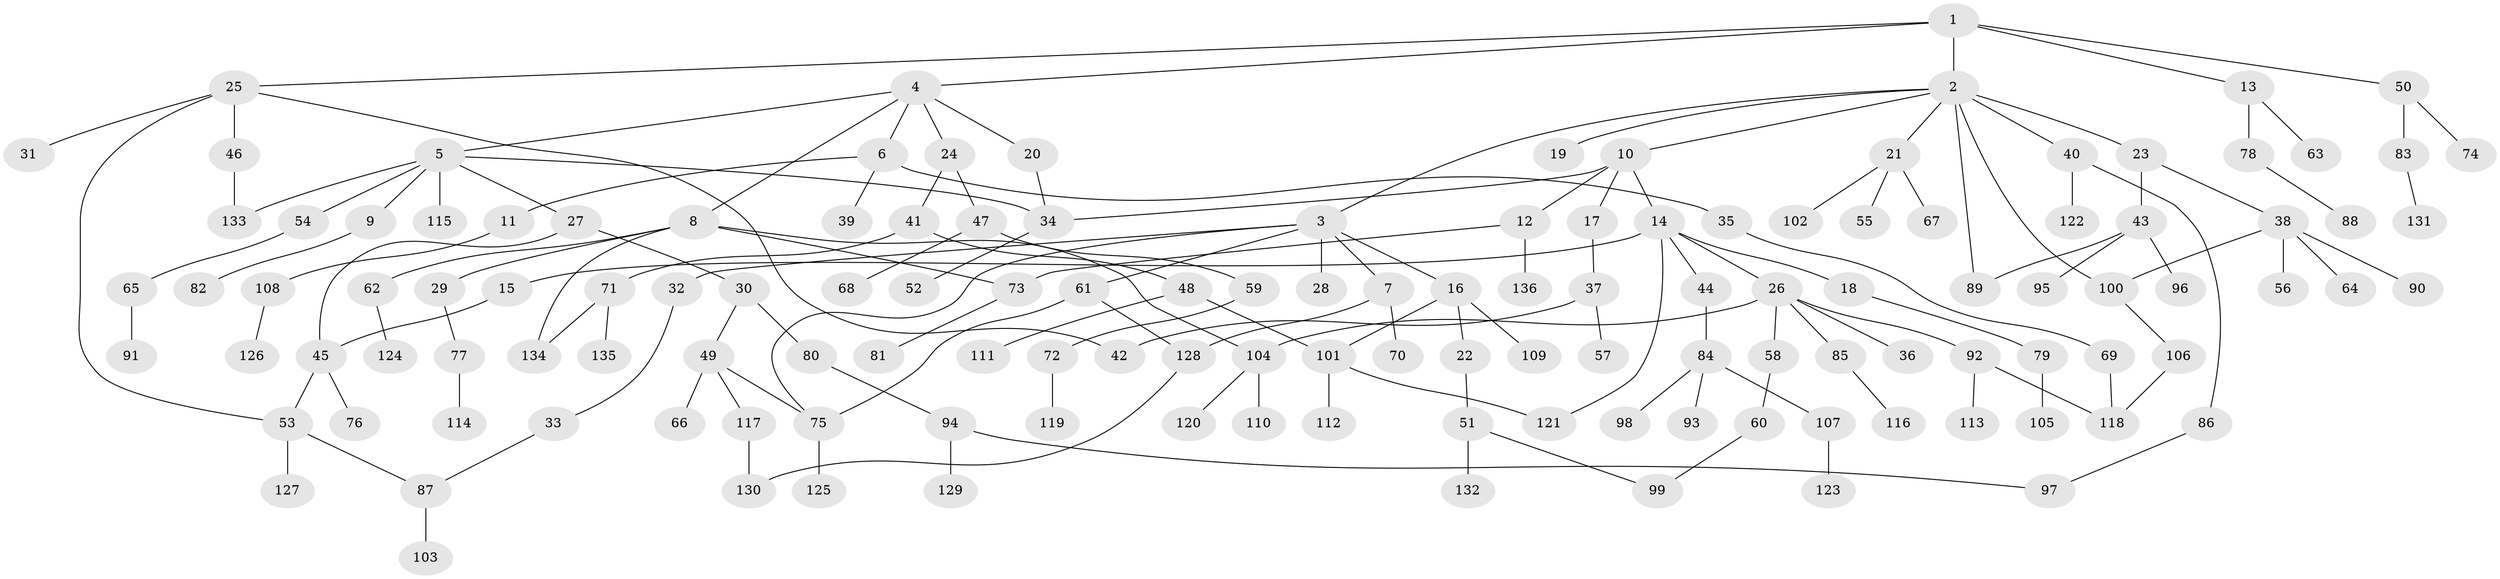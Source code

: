 // Generated by graph-tools (version 1.1) at 2025/49/03/09/25 03:49:27]
// undirected, 136 vertices, 157 edges
graph export_dot {
graph [start="1"]
  node [color=gray90,style=filled];
  1;
  2;
  3;
  4;
  5;
  6;
  7;
  8;
  9;
  10;
  11;
  12;
  13;
  14;
  15;
  16;
  17;
  18;
  19;
  20;
  21;
  22;
  23;
  24;
  25;
  26;
  27;
  28;
  29;
  30;
  31;
  32;
  33;
  34;
  35;
  36;
  37;
  38;
  39;
  40;
  41;
  42;
  43;
  44;
  45;
  46;
  47;
  48;
  49;
  50;
  51;
  52;
  53;
  54;
  55;
  56;
  57;
  58;
  59;
  60;
  61;
  62;
  63;
  64;
  65;
  66;
  67;
  68;
  69;
  70;
  71;
  72;
  73;
  74;
  75;
  76;
  77;
  78;
  79;
  80;
  81;
  82;
  83;
  84;
  85;
  86;
  87;
  88;
  89;
  90;
  91;
  92;
  93;
  94;
  95;
  96;
  97;
  98;
  99;
  100;
  101;
  102;
  103;
  104;
  105;
  106;
  107;
  108;
  109;
  110;
  111;
  112;
  113;
  114;
  115;
  116;
  117;
  118;
  119;
  120;
  121;
  122;
  123;
  124;
  125;
  126;
  127;
  128;
  129;
  130;
  131;
  132;
  133;
  134;
  135;
  136;
  1 -- 2;
  1 -- 4;
  1 -- 13;
  1 -- 25;
  1 -- 50;
  2 -- 3;
  2 -- 10;
  2 -- 19;
  2 -- 21;
  2 -- 23;
  2 -- 40;
  2 -- 89;
  2 -- 100;
  3 -- 7;
  3 -- 16;
  3 -- 28;
  3 -- 32;
  3 -- 61;
  3 -- 75;
  4 -- 5;
  4 -- 6;
  4 -- 8;
  4 -- 20;
  4 -- 24;
  5 -- 9;
  5 -- 27;
  5 -- 54;
  5 -- 115;
  5 -- 133;
  5 -- 34;
  6 -- 11;
  6 -- 35;
  6 -- 39;
  7 -- 70;
  7 -- 128;
  8 -- 29;
  8 -- 62;
  8 -- 134;
  8 -- 104;
  8 -- 73;
  9 -- 82;
  10 -- 12;
  10 -- 14;
  10 -- 17;
  10 -- 34;
  11 -- 108;
  12 -- 73;
  12 -- 136;
  13 -- 63;
  13 -- 78;
  14 -- 15;
  14 -- 18;
  14 -- 26;
  14 -- 44;
  14 -- 121;
  15 -- 45;
  16 -- 22;
  16 -- 101;
  16 -- 109;
  17 -- 37;
  18 -- 79;
  20 -- 34;
  21 -- 55;
  21 -- 67;
  21 -- 102;
  22 -- 51;
  23 -- 38;
  23 -- 43;
  24 -- 41;
  24 -- 47;
  25 -- 31;
  25 -- 42;
  25 -- 46;
  25 -- 53;
  26 -- 36;
  26 -- 58;
  26 -- 85;
  26 -- 92;
  26 -- 104;
  27 -- 30;
  27 -- 45;
  29 -- 77;
  30 -- 49;
  30 -- 80;
  32 -- 33;
  33 -- 87;
  34 -- 52;
  35 -- 69;
  37 -- 57;
  37 -- 42;
  38 -- 56;
  38 -- 64;
  38 -- 90;
  38 -- 100;
  40 -- 86;
  40 -- 122;
  41 -- 48;
  41 -- 71;
  43 -- 95;
  43 -- 96;
  43 -- 89;
  44 -- 84;
  45 -- 76;
  45 -- 53;
  46 -- 133;
  47 -- 59;
  47 -- 68;
  48 -- 111;
  48 -- 101;
  49 -- 66;
  49 -- 117;
  49 -- 75;
  50 -- 74;
  50 -- 83;
  51 -- 132;
  51 -- 99;
  53 -- 87;
  53 -- 127;
  54 -- 65;
  58 -- 60;
  59 -- 72;
  60 -- 99;
  61 -- 75;
  61 -- 128;
  62 -- 124;
  65 -- 91;
  69 -- 118;
  71 -- 134;
  71 -- 135;
  72 -- 119;
  73 -- 81;
  75 -- 125;
  77 -- 114;
  78 -- 88;
  79 -- 105;
  80 -- 94;
  83 -- 131;
  84 -- 93;
  84 -- 98;
  84 -- 107;
  85 -- 116;
  86 -- 97;
  87 -- 103;
  92 -- 113;
  92 -- 118;
  94 -- 129;
  94 -- 97;
  100 -- 106;
  101 -- 112;
  101 -- 121;
  104 -- 110;
  104 -- 120;
  106 -- 118;
  107 -- 123;
  108 -- 126;
  117 -- 130;
  128 -- 130;
}
